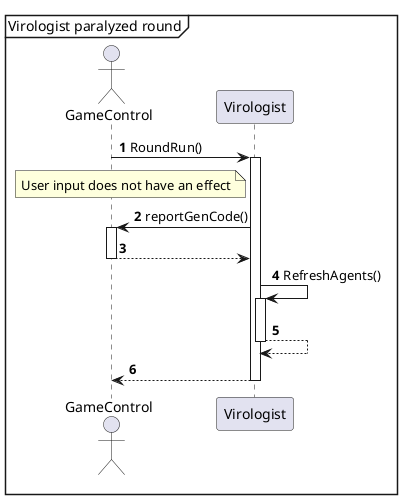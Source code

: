 @startuml
'https://plantuml.com/sequence-diagram

autonumber

mainframe Virologist paralyzed round

actor GameControl
GameControl -> Virologist: RoundRun()
note left of Virologist
User input does not have an effect
end note
Activate Virologist
Virologist->GameControl:reportGenCode()
Activate GameControl


GameControl-->Virologist
deactivate GameControl


Virologist->Virologist: RefreshAgents()
Activate Virologist
Virologist-->Virologist
deactivate Virologist


Virologist-->GameControl
Deactivate Virologist

@enduml